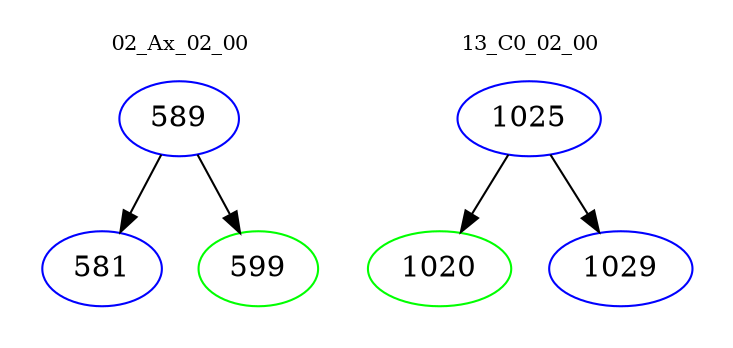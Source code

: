 digraph{
subgraph cluster_0 {
color = white
label = "02_Ax_02_00";
fontsize=10;
T0_589 [label="589", color="blue"]
T0_589 -> T0_581 [color="black"]
T0_581 [label="581", color="blue"]
T0_589 -> T0_599 [color="black"]
T0_599 [label="599", color="green"]
}
subgraph cluster_1 {
color = white
label = "13_C0_02_00";
fontsize=10;
T1_1025 [label="1025", color="blue"]
T1_1025 -> T1_1020 [color="black"]
T1_1020 [label="1020", color="green"]
T1_1025 -> T1_1029 [color="black"]
T1_1029 [label="1029", color="blue"]
}
}
